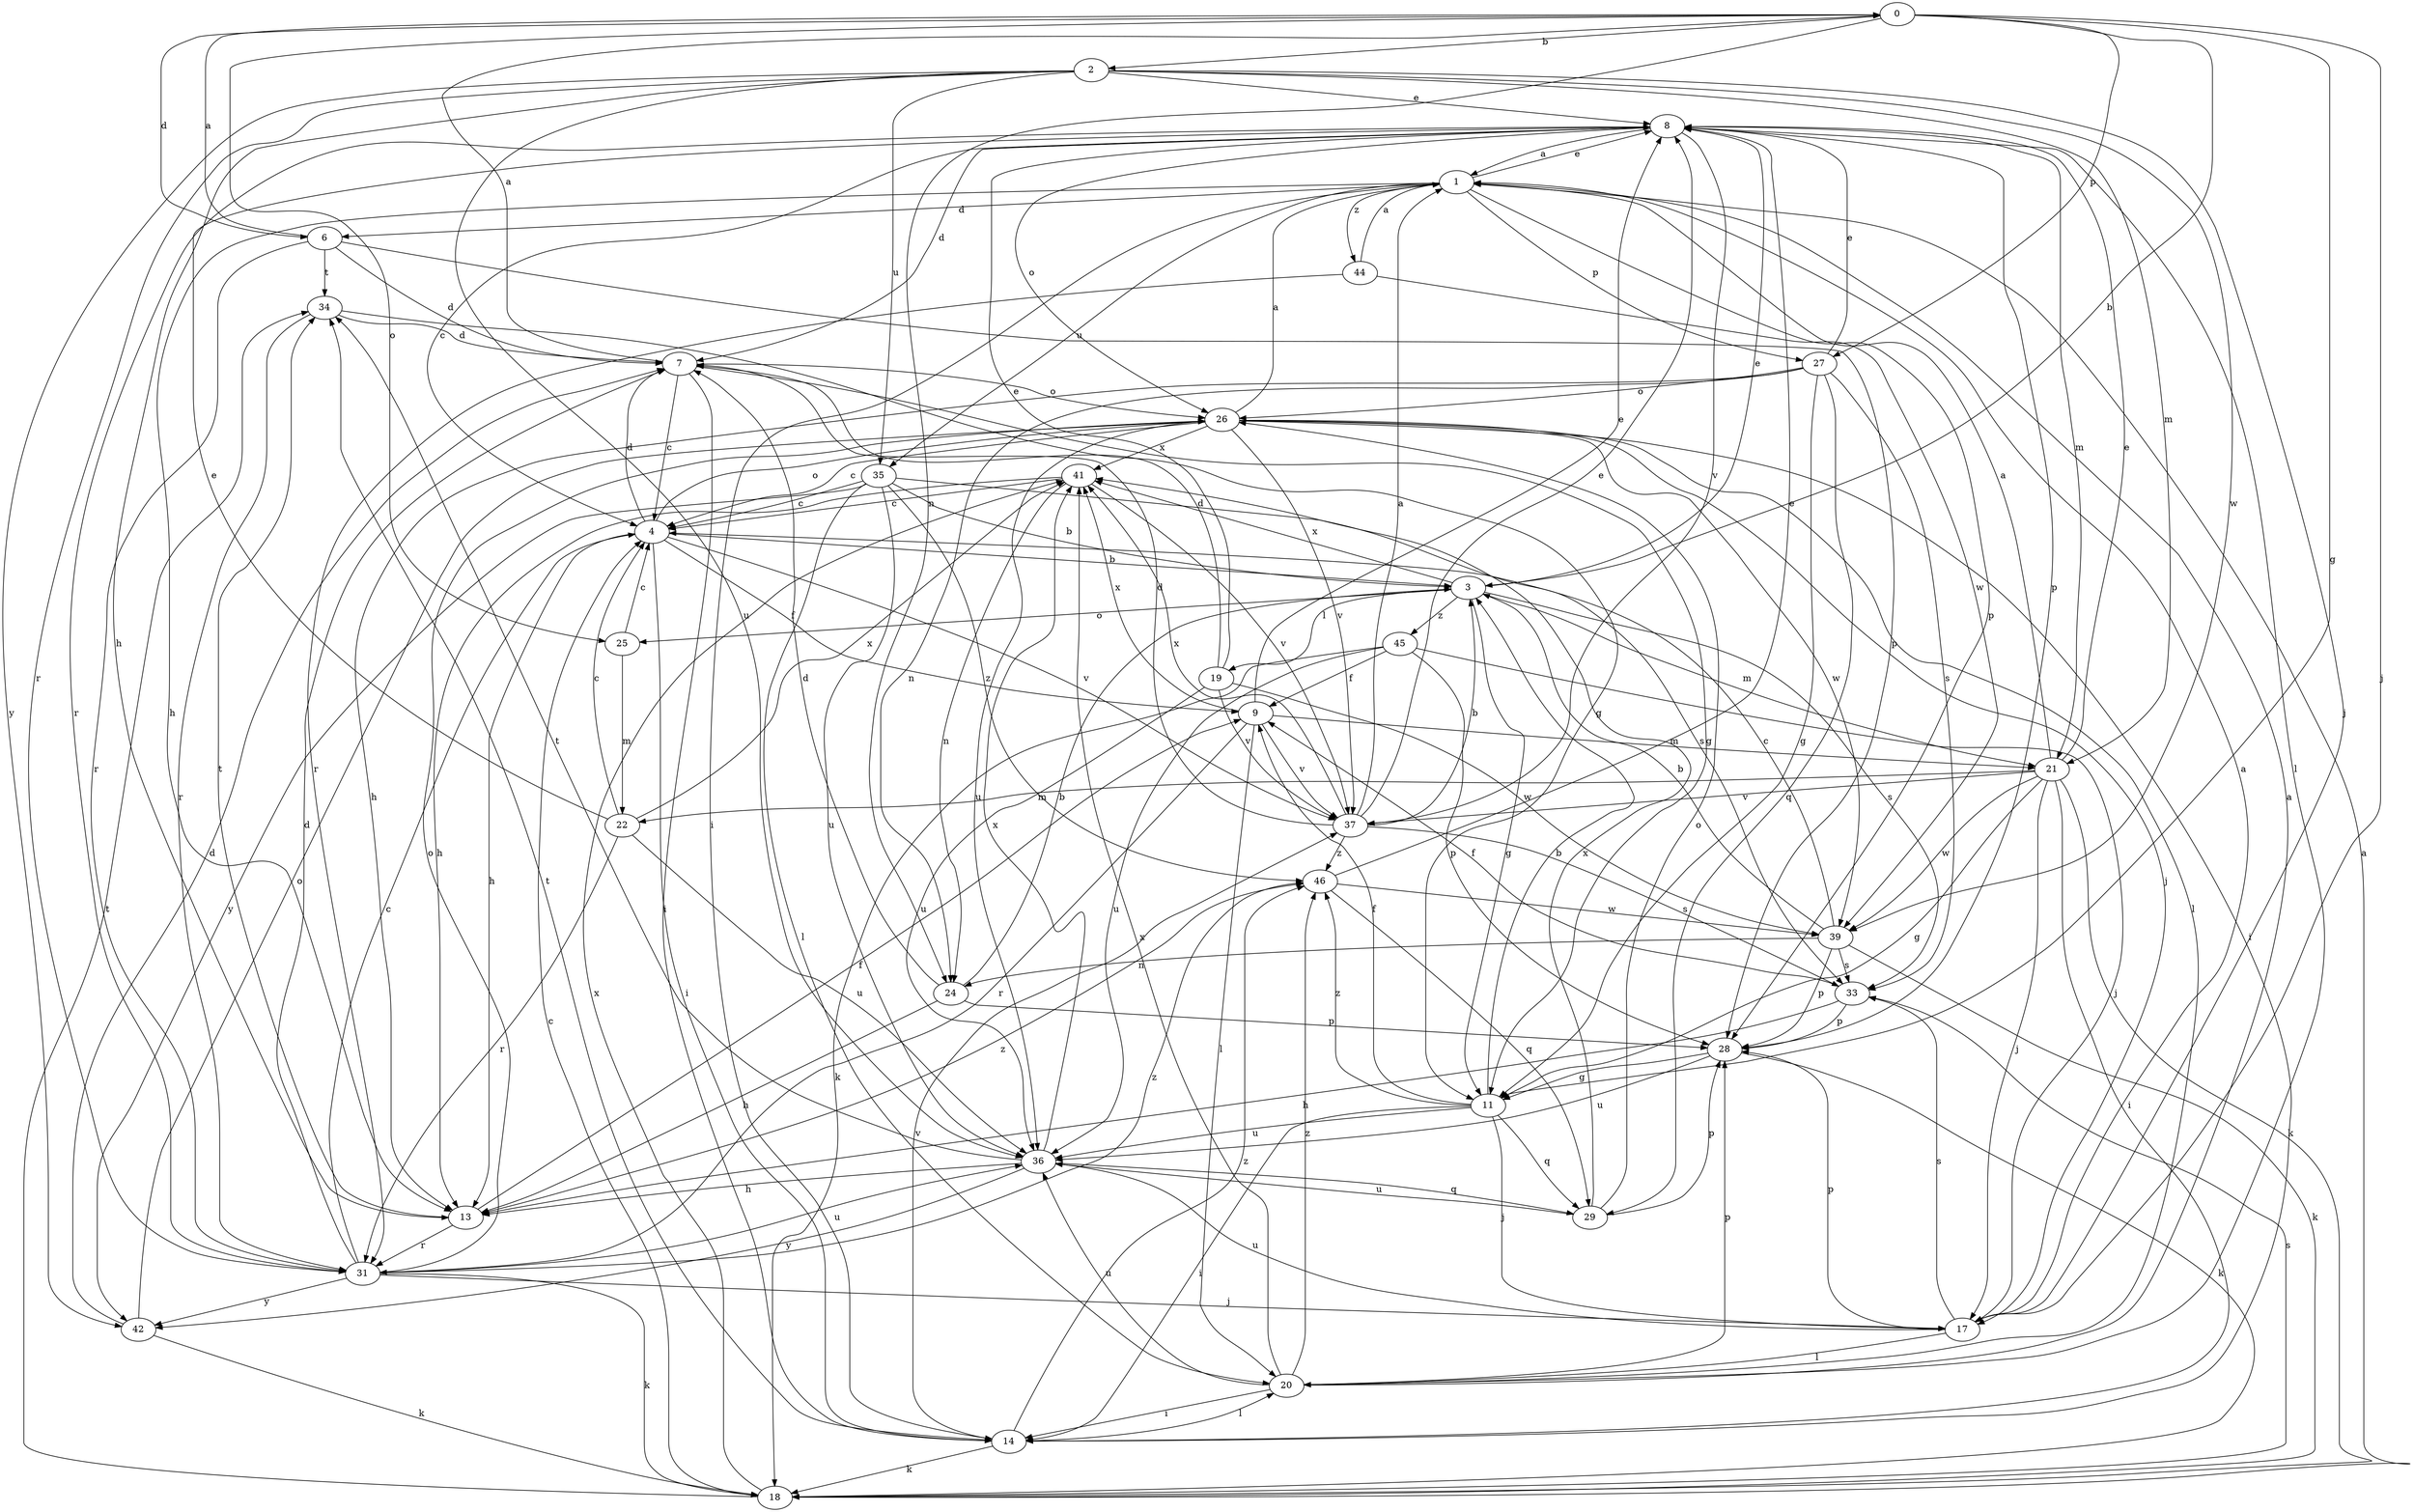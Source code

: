strict digraph  {
0;
1;
2;
3;
4;
6;
7;
8;
9;
11;
13;
14;
17;
18;
19;
20;
21;
22;
24;
25;
26;
27;
28;
29;
31;
33;
34;
35;
36;
37;
39;
41;
42;
44;
45;
46;
0 -> 2  [label=b];
0 -> 3  [label=b];
0 -> 6  [label=d];
0 -> 11  [label=g];
0 -> 17  [label=j];
0 -> 24  [label=n];
0 -> 25  [label=o];
0 -> 27  [label=p];
1 -> 6  [label=d];
1 -> 8  [label=e];
1 -> 13  [label=h];
1 -> 14  [label=i];
1 -> 27  [label=p];
1 -> 28  [label=p];
1 -> 35  [label=u];
1 -> 44  [label=z];
2 -> 8  [label=e];
2 -> 13  [label=h];
2 -> 17  [label=j];
2 -> 21  [label=m];
2 -> 31  [label=r];
2 -> 35  [label=u];
2 -> 36  [label=u];
2 -> 39  [label=w];
2 -> 42  [label=y];
3 -> 8  [label=e];
3 -> 11  [label=g];
3 -> 19  [label=l];
3 -> 21  [label=m];
3 -> 25  [label=o];
3 -> 33  [label=s];
3 -> 41  [label=x];
3 -> 45  [label=z];
4 -> 3  [label=b];
4 -> 7  [label=d];
4 -> 9  [label=f];
4 -> 13  [label=h];
4 -> 14  [label=i];
4 -> 26  [label=o];
4 -> 37  [label=v];
6 -> 0  [label=a];
6 -> 7  [label=d];
6 -> 28  [label=p];
6 -> 31  [label=r];
6 -> 34  [label=t];
7 -> 0  [label=a];
7 -> 4  [label=c];
7 -> 11  [label=g];
7 -> 14  [label=i];
7 -> 26  [label=o];
8 -> 1  [label=a];
8 -> 4  [label=c];
8 -> 7  [label=d];
8 -> 20  [label=l];
8 -> 21  [label=m];
8 -> 26  [label=o];
8 -> 28  [label=p];
8 -> 31  [label=r];
8 -> 37  [label=v];
9 -> 8  [label=e];
9 -> 20  [label=l];
9 -> 21  [label=m];
9 -> 31  [label=r];
9 -> 37  [label=v];
9 -> 41  [label=x];
11 -> 3  [label=b];
11 -> 9  [label=f];
11 -> 14  [label=i];
11 -> 17  [label=j];
11 -> 29  [label=q];
11 -> 36  [label=u];
11 -> 46  [label=z];
13 -> 9  [label=f];
13 -> 31  [label=r];
13 -> 34  [label=t];
13 -> 46  [label=z];
14 -> 18  [label=k];
14 -> 20  [label=l];
14 -> 34  [label=t];
14 -> 37  [label=v];
14 -> 46  [label=z];
17 -> 1  [label=a];
17 -> 20  [label=l];
17 -> 28  [label=p];
17 -> 33  [label=s];
17 -> 36  [label=u];
18 -> 1  [label=a];
18 -> 4  [label=c];
18 -> 33  [label=s];
18 -> 34  [label=t];
18 -> 41  [label=x];
19 -> 7  [label=d];
19 -> 8  [label=e];
19 -> 36  [label=u];
19 -> 37  [label=v];
19 -> 39  [label=w];
20 -> 1  [label=a];
20 -> 14  [label=i];
20 -> 28  [label=p];
20 -> 36  [label=u];
20 -> 41  [label=x];
20 -> 46  [label=z];
21 -> 1  [label=a];
21 -> 8  [label=e];
21 -> 11  [label=g];
21 -> 14  [label=i];
21 -> 17  [label=j];
21 -> 18  [label=k];
21 -> 22  [label=m];
21 -> 37  [label=v];
21 -> 39  [label=w];
22 -> 4  [label=c];
22 -> 8  [label=e];
22 -> 31  [label=r];
22 -> 36  [label=u];
22 -> 41  [label=x];
24 -> 3  [label=b];
24 -> 7  [label=d];
24 -> 13  [label=h];
24 -> 28  [label=p];
25 -> 4  [label=c];
25 -> 22  [label=m];
26 -> 1  [label=a];
26 -> 4  [label=c];
26 -> 14  [label=i];
26 -> 17  [label=j];
26 -> 20  [label=l];
26 -> 36  [label=u];
26 -> 37  [label=v];
26 -> 39  [label=w];
26 -> 41  [label=x];
27 -> 8  [label=e];
27 -> 11  [label=g];
27 -> 13  [label=h];
27 -> 24  [label=n];
27 -> 26  [label=o];
27 -> 29  [label=q];
27 -> 33  [label=s];
28 -> 11  [label=g];
28 -> 18  [label=k];
28 -> 36  [label=u];
29 -> 26  [label=o];
29 -> 28  [label=p];
29 -> 36  [label=u];
29 -> 41  [label=x];
31 -> 4  [label=c];
31 -> 7  [label=d];
31 -> 17  [label=j];
31 -> 18  [label=k];
31 -> 26  [label=o];
31 -> 36  [label=u];
31 -> 42  [label=y];
31 -> 46  [label=z];
33 -> 9  [label=f];
33 -> 13  [label=h];
33 -> 28  [label=p];
34 -> 7  [label=d];
34 -> 11  [label=g];
34 -> 31  [label=r];
35 -> 3  [label=b];
35 -> 4  [label=c];
35 -> 20  [label=l];
35 -> 33  [label=s];
35 -> 36  [label=u];
35 -> 42  [label=y];
35 -> 46  [label=z];
36 -> 13  [label=h];
36 -> 29  [label=q];
36 -> 34  [label=t];
36 -> 41  [label=x];
36 -> 42  [label=y];
37 -> 1  [label=a];
37 -> 3  [label=b];
37 -> 7  [label=d];
37 -> 8  [label=e];
37 -> 33  [label=s];
37 -> 41  [label=x];
37 -> 46  [label=z];
39 -> 3  [label=b];
39 -> 4  [label=c];
39 -> 18  [label=k];
39 -> 24  [label=n];
39 -> 28  [label=p];
39 -> 33  [label=s];
41 -> 4  [label=c];
41 -> 13  [label=h];
41 -> 24  [label=n];
41 -> 37  [label=v];
42 -> 7  [label=d];
42 -> 18  [label=k];
42 -> 26  [label=o];
44 -> 1  [label=a];
44 -> 31  [label=r];
44 -> 39  [label=w];
45 -> 9  [label=f];
45 -> 17  [label=j];
45 -> 18  [label=k];
45 -> 28  [label=p];
45 -> 36  [label=u];
46 -> 8  [label=e];
46 -> 29  [label=q];
46 -> 39  [label=w];
}
